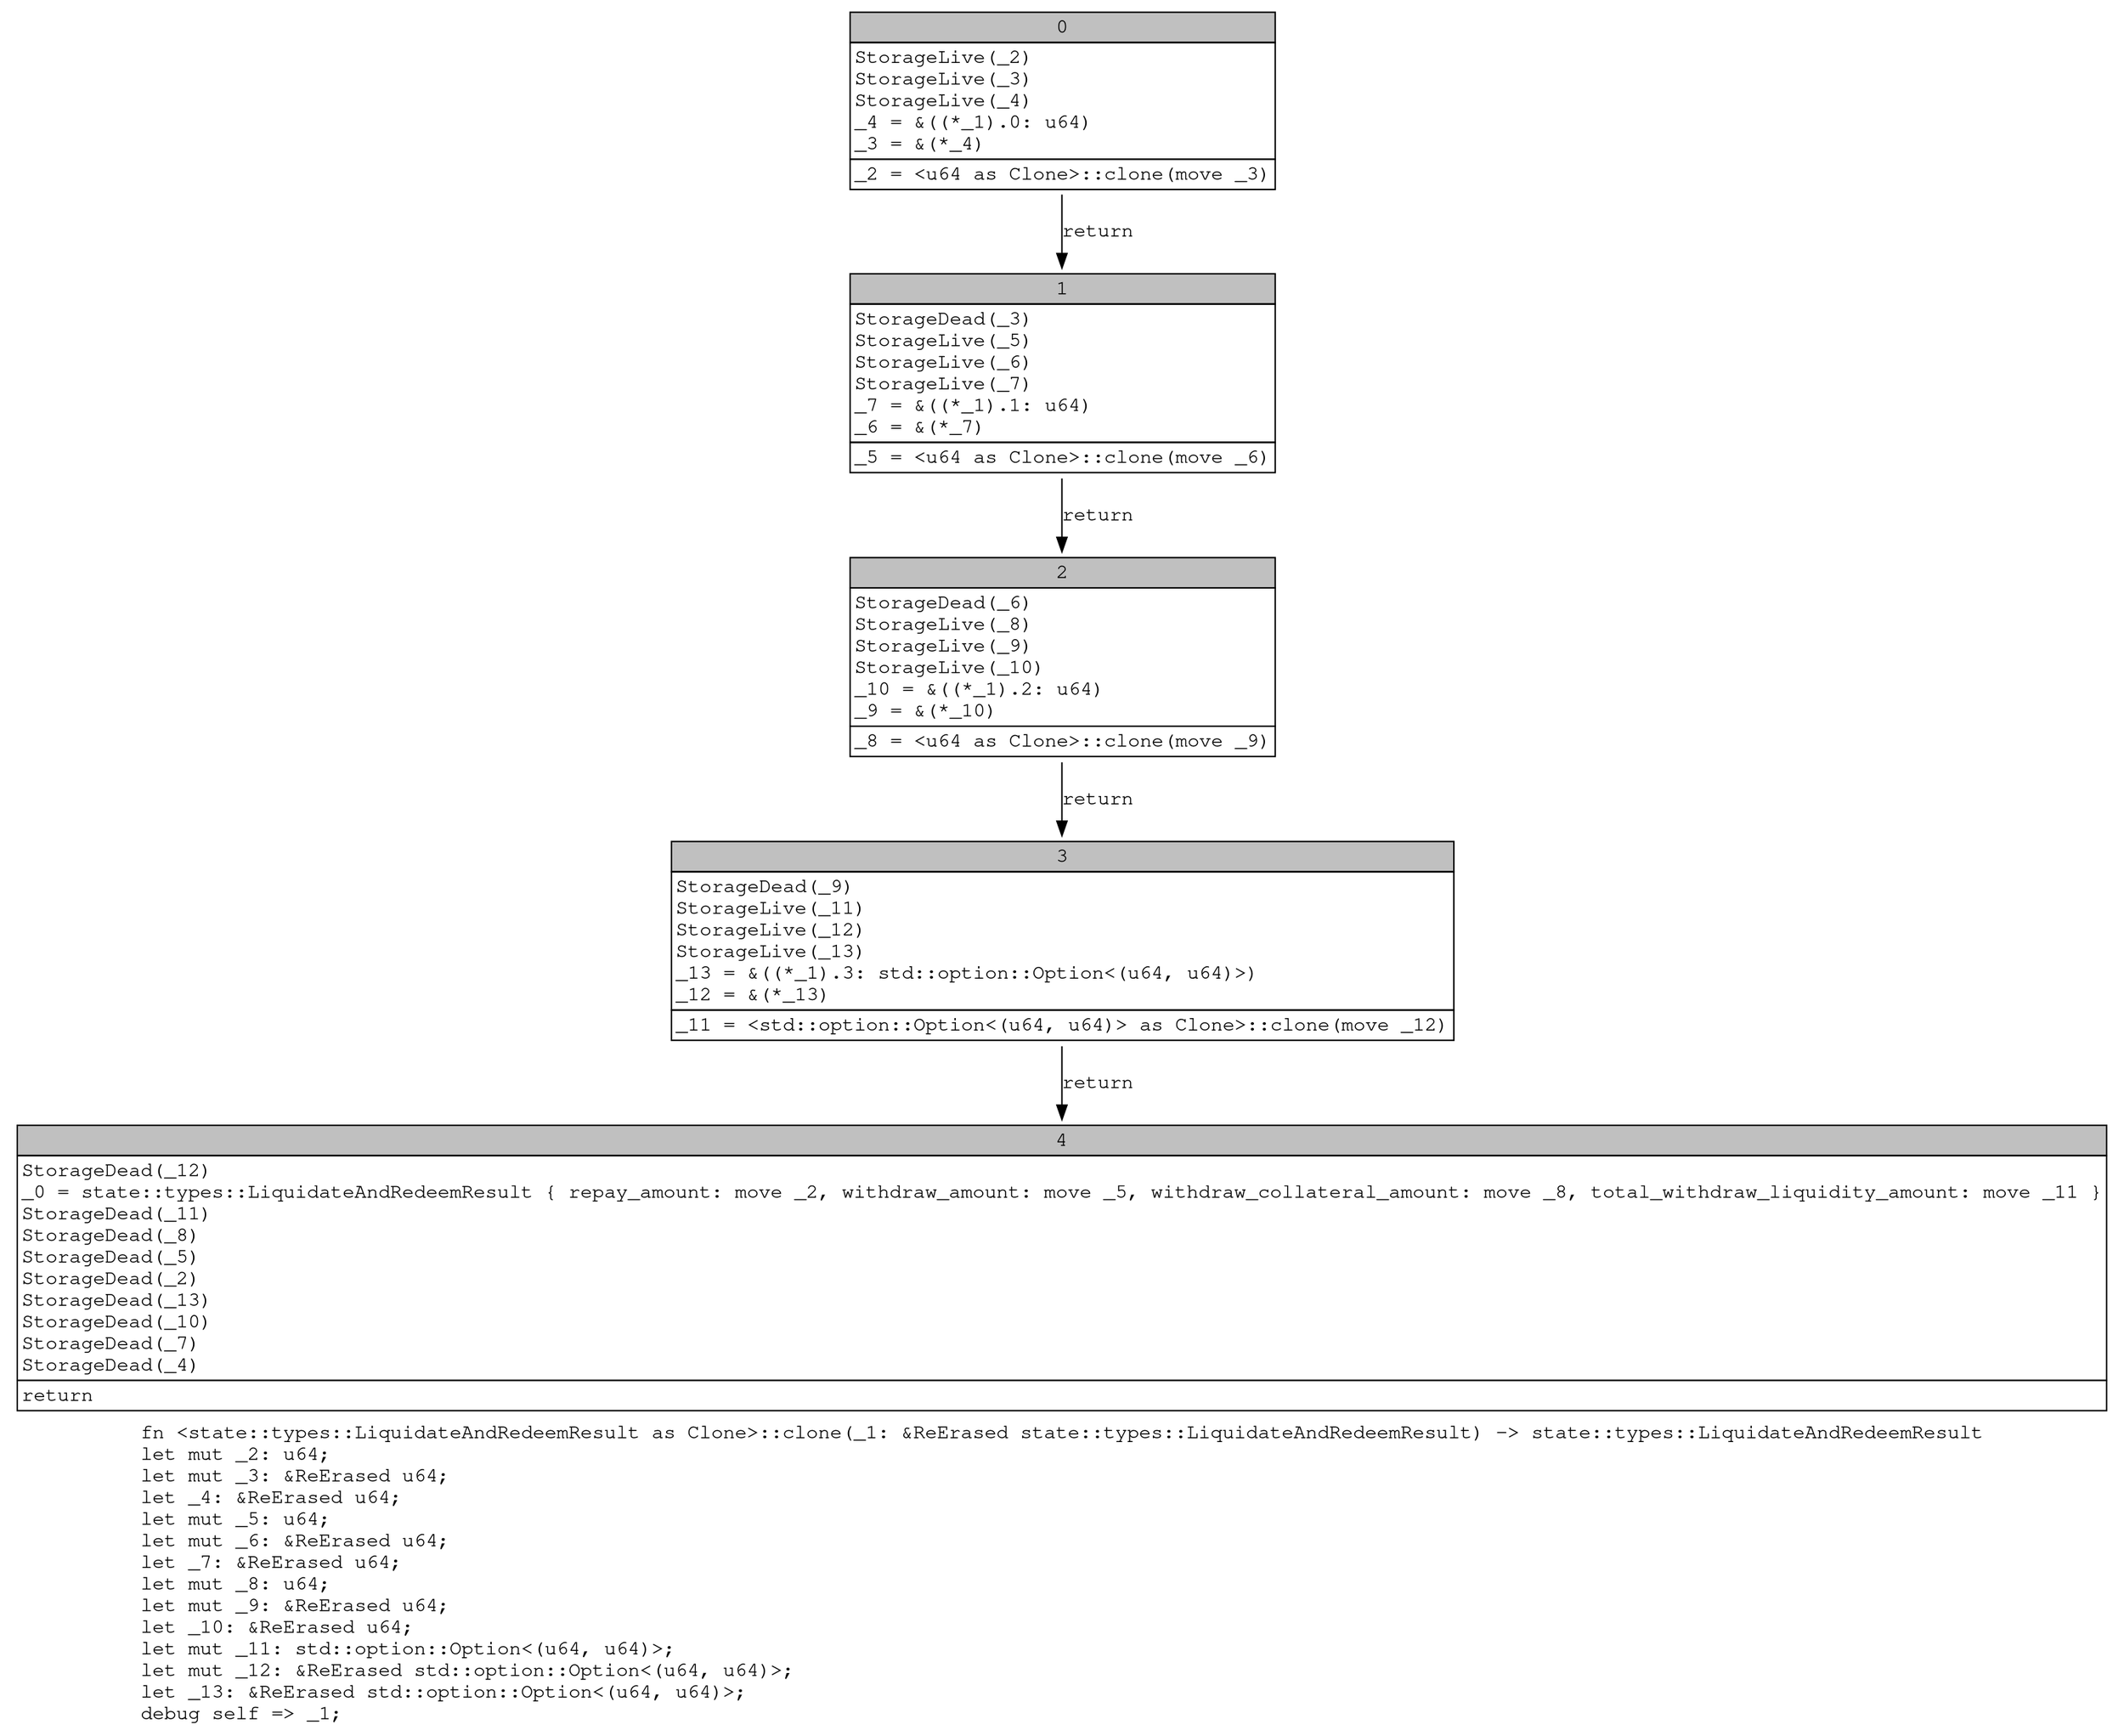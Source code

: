 digraph Mir_0_10687 {
    graph [fontname="Courier, monospace"];
    node [fontname="Courier, monospace"];
    edge [fontname="Courier, monospace"];
    label=<fn &lt;state::types::LiquidateAndRedeemResult as Clone&gt;::clone(_1: &amp;ReErased state::types::LiquidateAndRedeemResult) -&gt; state::types::LiquidateAndRedeemResult<br align="left"/>let mut _2: u64;<br align="left"/>let mut _3: &amp;ReErased u64;<br align="left"/>let _4: &amp;ReErased u64;<br align="left"/>let mut _5: u64;<br align="left"/>let mut _6: &amp;ReErased u64;<br align="left"/>let _7: &amp;ReErased u64;<br align="left"/>let mut _8: u64;<br align="left"/>let mut _9: &amp;ReErased u64;<br align="left"/>let _10: &amp;ReErased u64;<br align="left"/>let mut _11: std::option::Option&lt;(u64, u64)&gt;;<br align="left"/>let mut _12: &amp;ReErased std::option::Option&lt;(u64, u64)&gt;;<br align="left"/>let _13: &amp;ReErased std::option::Option&lt;(u64, u64)&gt;;<br align="left"/>debug self =&gt; _1;<br align="left"/>>;
    bb0__0_10687 [shape="none", label=<<table border="0" cellborder="1" cellspacing="0"><tr><td bgcolor="gray" align="center" colspan="1">0</td></tr><tr><td align="left" balign="left">StorageLive(_2)<br/>StorageLive(_3)<br/>StorageLive(_4)<br/>_4 = &amp;((*_1).0: u64)<br/>_3 = &amp;(*_4)<br/></td></tr><tr><td align="left">_2 = &lt;u64 as Clone&gt;::clone(move _3)</td></tr></table>>];
    bb1__0_10687 [shape="none", label=<<table border="0" cellborder="1" cellspacing="0"><tr><td bgcolor="gray" align="center" colspan="1">1</td></tr><tr><td align="left" balign="left">StorageDead(_3)<br/>StorageLive(_5)<br/>StorageLive(_6)<br/>StorageLive(_7)<br/>_7 = &amp;((*_1).1: u64)<br/>_6 = &amp;(*_7)<br/></td></tr><tr><td align="left">_5 = &lt;u64 as Clone&gt;::clone(move _6)</td></tr></table>>];
    bb2__0_10687 [shape="none", label=<<table border="0" cellborder="1" cellspacing="0"><tr><td bgcolor="gray" align="center" colspan="1">2</td></tr><tr><td align="left" balign="left">StorageDead(_6)<br/>StorageLive(_8)<br/>StorageLive(_9)<br/>StorageLive(_10)<br/>_10 = &amp;((*_1).2: u64)<br/>_9 = &amp;(*_10)<br/></td></tr><tr><td align="left">_8 = &lt;u64 as Clone&gt;::clone(move _9)</td></tr></table>>];
    bb3__0_10687 [shape="none", label=<<table border="0" cellborder="1" cellspacing="0"><tr><td bgcolor="gray" align="center" colspan="1">3</td></tr><tr><td align="left" balign="left">StorageDead(_9)<br/>StorageLive(_11)<br/>StorageLive(_12)<br/>StorageLive(_13)<br/>_13 = &amp;((*_1).3: std::option::Option&lt;(u64, u64)&gt;)<br/>_12 = &amp;(*_13)<br/></td></tr><tr><td align="left">_11 = &lt;std::option::Option&lt;(u64, u64)&gt; as Clone&gt;::clone(move _12)</td></tr></table>>];
    bb4__0_10687 [shape="none", label=<<table border="0" cellborder="1" cellspacing="0"><tr><td bgcolor="gray" align="center" colspan="1">4</td></tr><tr><td align="left" balign="left">StorageDead(_12)<br/>_0 = state::types::LiquidateAndRedeemResult { repay_amount: move _2, withdraw_amount: move _5, withdraw_collateral_amount: move _8, total_withdraw_liquidity_amount: move _11 }<br/>StorageDead(_11)<br/>StorageDead(_8)<br/>StorageDead(_5)<br/>StorageDead(_2)<br/>StorageDead(_13)<br/>StorageDead(_10)<br/>StorageDead(_7)<br/>StorageDead(_4)<br/></td></tr><tr><td align="left">return</td></tr></table>>];
    bb0__0_10687 -> bb1__0_10687 [label="return"];
    bb1__0_10687 -> bb2__0_10687 [label="return"];
    bb2__0_10687 -> bb3__0_10687 [label="return"];
    bb3__0_10687 -> bb4__0_10687 [label="return"];
}
